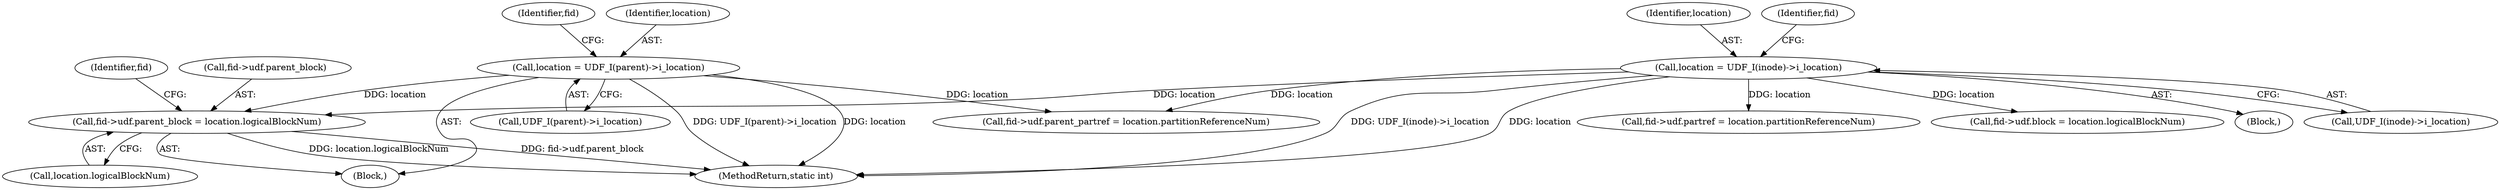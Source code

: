 digraph "0_linux_0143fc5e9f6f5aad4764801015bc8d4b4a278200@pointer" {
"1000200" [label="(Call,fid->udf.parent_block = location.logicalBlockNum)"];
"1000194" [label="(Call,location = UDF_I(parent)->i_location)"];
"1000112" [label="(Call,location = UDF_I(inode)->i_location)"];
"1000166" [label="(Call,fid->udf.partref = location.partitionReferenceNum)"];
"1000113" [label="(Identifier,location)"];
"1000194" [label="(Call,location = UDF_I(parent)->i_location)"];
"1000206" [label="(Call,location.logicalBlockNum)"];
"1000196" [label="(Call,UDF_I(parent)->i_location)"];
"1000157" [label="(Call,fid->udf.block = location.logicalBlockNum)"];
"1000193" [label="(Block,)"];
"1000212" [label="(Identifier,fid)"];
"1000203" [label="(Identifier,fid)"];
"1000105" [label="(Block,)"];
"1000209" [label="(Call,fid->udf.parent_partref = location.partitionReferenceNum)"];
"1000120" [label="(Identifier,fid)"];
"1000236" [label="(MethodReturn,static int)"];
"1000195" [label="(Identifier,location)"];
"1000112" [label="(Call,location = UDF_I(inode)->i_location)"];
"1000200" [label="(Call,fid->udf.parent_block = location.logicalBlockNum)"];
"1000201" [label="(Call,fid->udf.parent_block)"];
"1000114" [label="(Call,UDF_I(inode)->i_location)"];
"1000200" -> "1000193"  [label="AST: "];
"1000200" -> "1000206"  [label="CFG: "];
"1000201" -> "1000200"  [label="AST: "];
"1000206" -> "1000200"  [label="AST: "];
"1000212" -> "1000200"  [label="CFG: "];
"1000200" -> "1000236"  [label="DDG: fid->udf.parent_block"];
"1000200" -> "1000236"  [label="DDG: location.logicalBlockNum"];
"1000194" -> "1000200"  [label="DDG: location"];
"1000112" -> "1000200"  [label="DDG: location"];
"1000194" -> "1000193"  [label="AST: "];
"1000194" -> "1000196"  [label="CFG: "];
"1000195" -> "1000194"  [label="AST: "];
"1000196" -> "1000194"  [label="AST: "];
"1000203" -> "1000194"  [label="CFG: "];
"1000194" -> "1000236"  [label="DDG: location"];
"1000194" -> "1000236"  [label="DDG: UDF_I(parent)->i_location"];
"1000194" -> "1000209"  [label="DDG: location"];
"1000112" -> "1000105"  [label="AST: "];
"1000112" -> "1000114"  [label="CFG: "];
"1000113" -> "1000112"  [label="AST: "];
"1000114" -> "1000112"  [label="AST: "];
"1000120" -> "1000112"  [label="CFG: "];
"1000112" -> "1000236"  [label="DDG: UDF_I(inode)->i_location"];
"1000112" -> "1000236"  [label="DDG: location"];
"1000112" -> "1000157"  [label="DDG: location"];
"1000112" -> "1000166"  [label="DDG: location"];
"1000112" -> "1000209"  [label="DDG: location"];
}

